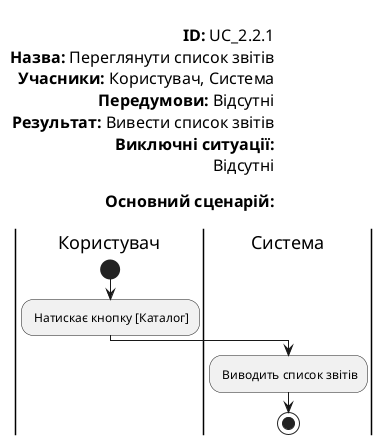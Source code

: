 @startuml
left header
        
        <font color=000 size=16><b>ID:</b> UC_2.2.1
        <font color=000 size=16><b>Назва:</b> Переглянути список звітів
        <font color=000 size=16><b>Учасники:</b> Користувач, Система
        <font color=000 size=16><b>Передумови:</b> Відсутні
        <font color=000 size=16><b>Результат:</b> Вивести список звітів
        <font color=000 size=16><b>Виключні ситуації:</b>
        <font color=000 size=16> Відсутні
        
        <font color=000 size=16><b>Основний сценарій:</b>
        
    end header

    |Користувач|
        start
        : Натискає кнопку [Каталог];
    |Система|
        : Виводить список звітів;
        stop;
@enduml
